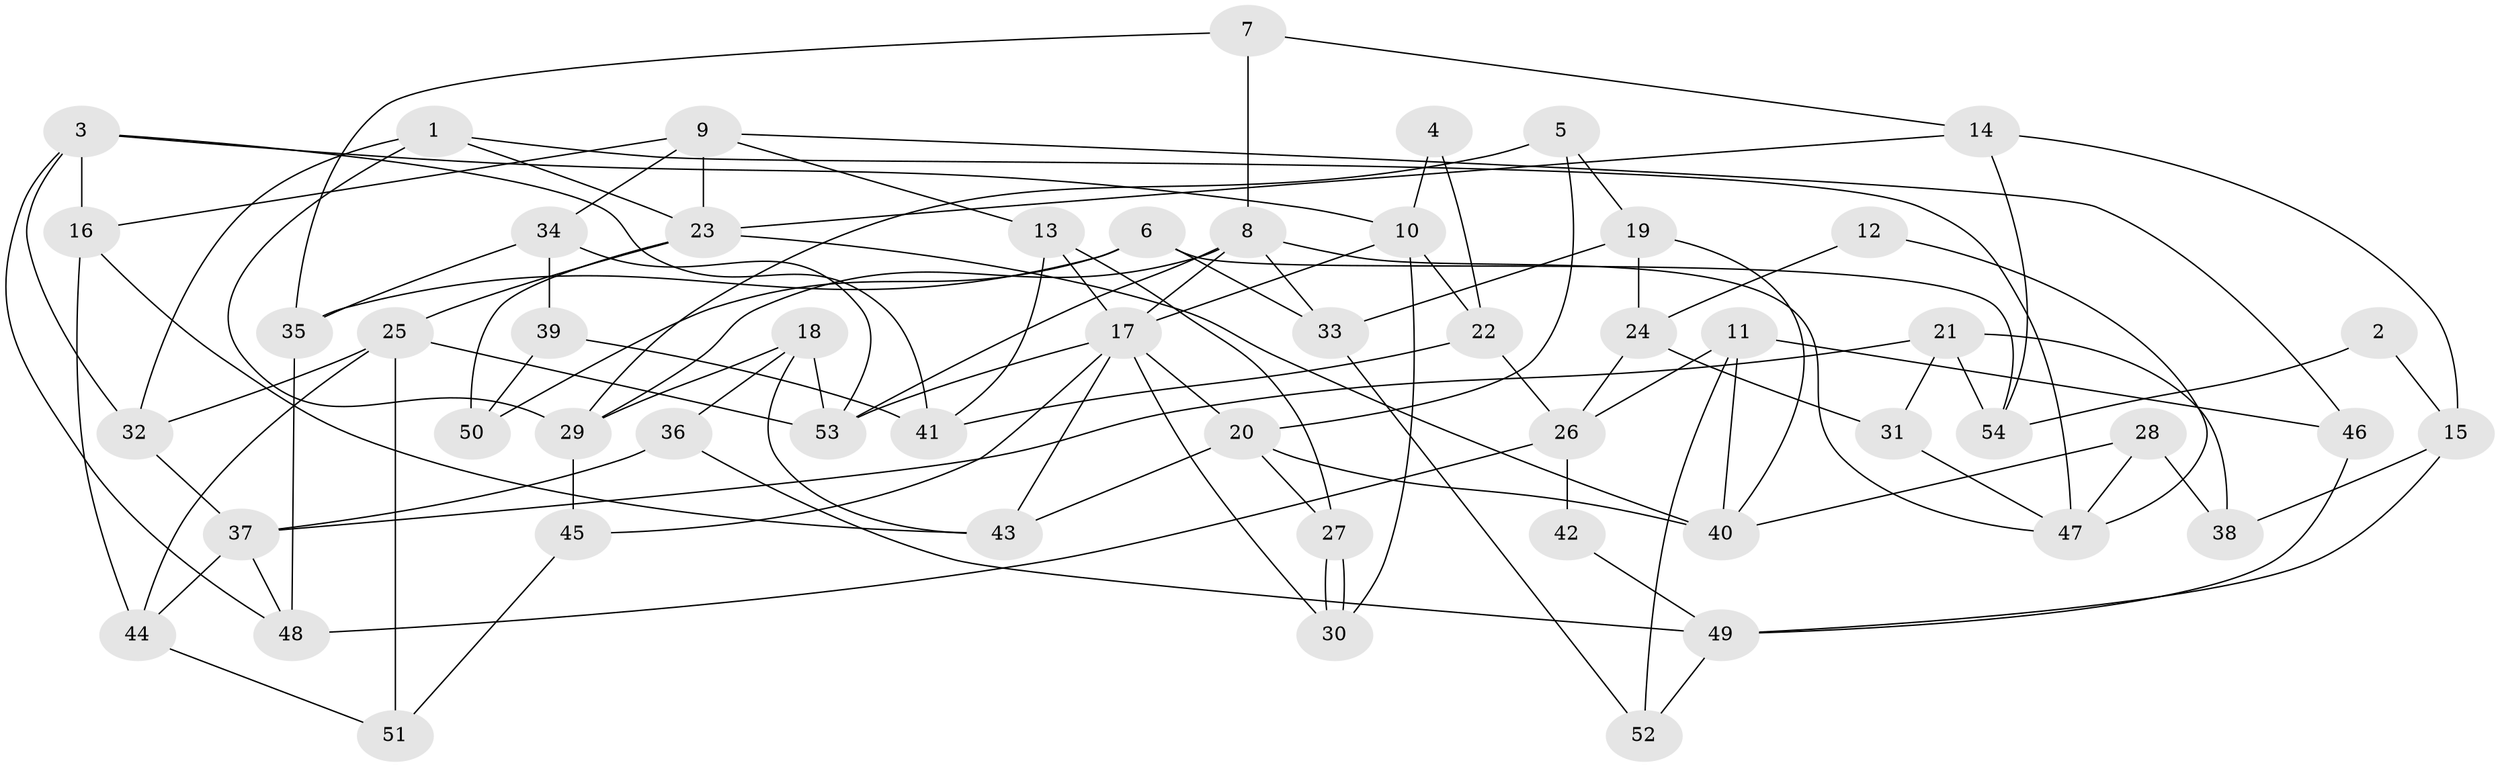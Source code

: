 // coarse degree distribution, {5: 0.2857142857142857, 4: 0.19047619047619047, 8: 0.047619047619047616, 3: 0.14285714285714285, 14: 0.047619047619047616, 7: 0.14285714285714285, 2: 0.09523809523809523, 6: 0.047619047619047616}
// Generated by graph-tools (version 1.1) at 2025/18/03/04/25 18:18:59]
// undirected, 54 vertices, 108 edges
graph export_dot {
graph [start="1"]
  node [color=gray90,style=filled];
  1;
  2;
  3;
  4;
  5;
  6;
  7;
  8;
  9;
  10;
  11;
  12;
  13;
  14;
  15;
  16;
  17;
  18;
  19;
  20;
  21;
  22;
  23;
  24;
  25;
  26;
  27;
  28;
  29;
  30;
  31;
  32;
  33;
  34;
  35;
  36;
  37;
  38;
  39;
  40;
  41;
  42;
  43;
  44;
  45;
  46;
  47;
  48;
  49;
  50;
  51;
  52;
  53;
  54;
  1 -- 29;
  1 -- 23;
  1 -- 32;
  1 -- 47;
  2 -- 15;
  2 -- 54;
  3 -- 16;
  3 -- 32;
  3 -- 10;
  3 -- 41;
  3 -- 48;
  4 -- 10;
  4 -- 22;
  5 -- 29;
  5 -- 20;
  5 -- 19;
  6 -- 33;
  6 -- 35;
  6 -- 50;
  6 -- 54;
  7 -- 8;
  7 -- 35;
  7 -- 14;
  8 -- 17;
  8 -- 53;
  8 -- 29;
  8 -- 33;
  8 -- 47;
  9 -- 13;
  9 -- 23;
  9 -- 16;
  9 -- 34;
  9 -- 46;
  10 -- 30;
  10 -- 17;
  10 -- 22;
  11 -- 26;
  11 -- 40;
  11 -- 46;
  11 -- 52;
  12 -- 47;
  12 -- 24;
  13 -- 17;
  13 -- 27;
  13 -- 41;
  14 -- 15;
  14 -- 23;
  14 -- 54;
  15 -- 38;
  15 -- 49;
  16 -- 44;
  16 -- 43;
  17 -- 43;
  17 -- 20;
  17 -- 30;
  17 -- 45;
  17 -- 53;
  18 -- 36;
  18 -- 53;
  18 -- 29;
  18 -- 43;
  19 -- 40;
  19 -- 24;
  19 -- 33;
  20 -- 43;
  20 -- 27;
  20 -- 40;
  21 -- 54;
  21 -- 31;
  21 -- 37;
  21 -- 38;
  22 -- 41;
  22 -- 26;
  23 -- 50;
  23 -- 25;
  23 -- 40;
  24 -- 26;
  24 -- 31;
  25 -- 51;
  25 -- 32;
  25 -- 44;
  25 -- 53;
  26 -- 48;
  26 -- 42;
  27 -- 30;
  27 -- 30;
  28 -- 40;
  28 -- 47;
  28 -- 38;
  29 -- 45;
  31 -- 47;
  32 -- 37;
  33 -- 52;
  34 -- 53;
  34 -- 35;
  34 -- 39;
  35 -- 48;
  36 -- 37;
  36 -- 49;
  37 -- 44;
  37 -- 48;
  39 -- 41;
  39 -- 50;
  42 -- 49;
  44 -- 51;
  45 -- 51;
  46 -- 49;
  49 -- 52;
}
